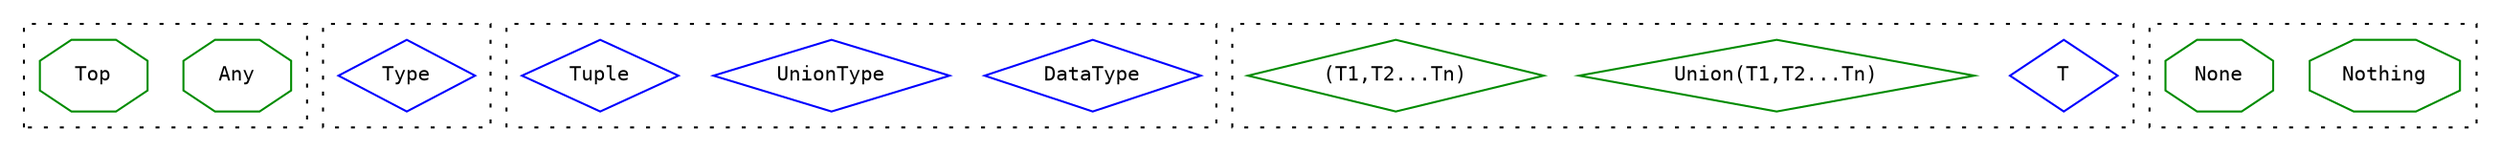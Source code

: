 digraph JuliaTypes{
    compound=true
    concentrate=true
    rankdir=TB
    fontname="courier"
    fontsize=12
    
    node [fontname="courier"
          fontsize=10 color="gray"]
    edge [color="pink" style="dashed"]

    subgraph cluster_ubound{
        rankdir=TB
        style=dotted
        rank=same
        any[shape="octagon" label="Any" color="green4"]
        top[shape="octagon" label="Top" color="green4"]
    }

    subgraph cluster_type{
        rankdir=TB
        style=dotted
        rank=same
        type[shape="diamond" label="Type" color="blue"]
    }

    subgraph cluster_mt{
        rankdir=TB
        style=dotted
        rank=same
        data_type[shape="diamond" label="DataType" color="blue"]
        union_type[shape="diamond" label="UnionType" color="blue"]
        tuple[shape="diamond" label="Tuple" color="blue"]
    }

    subgraph cluster_ct{
        rankdir=TB
        style=dotted
        rank=same
        t[shape="diamond" label="T" color="blue"]
        ut[shape="diamond" label="Union(T1,T2...Tn)" color="green4"]
        tt[shape="diamond" label="(T1,T2...Tn)" color="green4"]
    }

    subgraph cluster_lbound{
        rankdir=TB
        style=dotted
        rank=same
        nothing[shape="octagon" label="Nothing" color="green4"]
        none[shape="octagon" label="None" color="green4"]
    }

}
